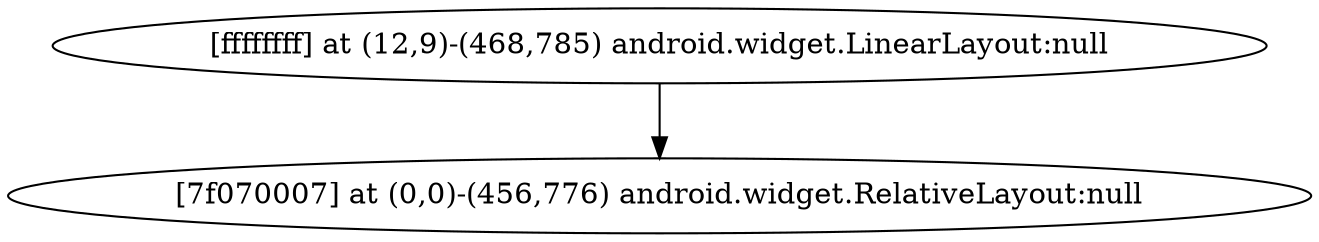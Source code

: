 strict digraph G {
  1 [ label="[ffffffff] at (12,9)-(468,785) android.widget.LinearLayout:null" ];
  2 [ label="[7f070007] at (0,0)-(456,776) android.widget.RelativeLayout:null" ];
  1 -> 2;
}
